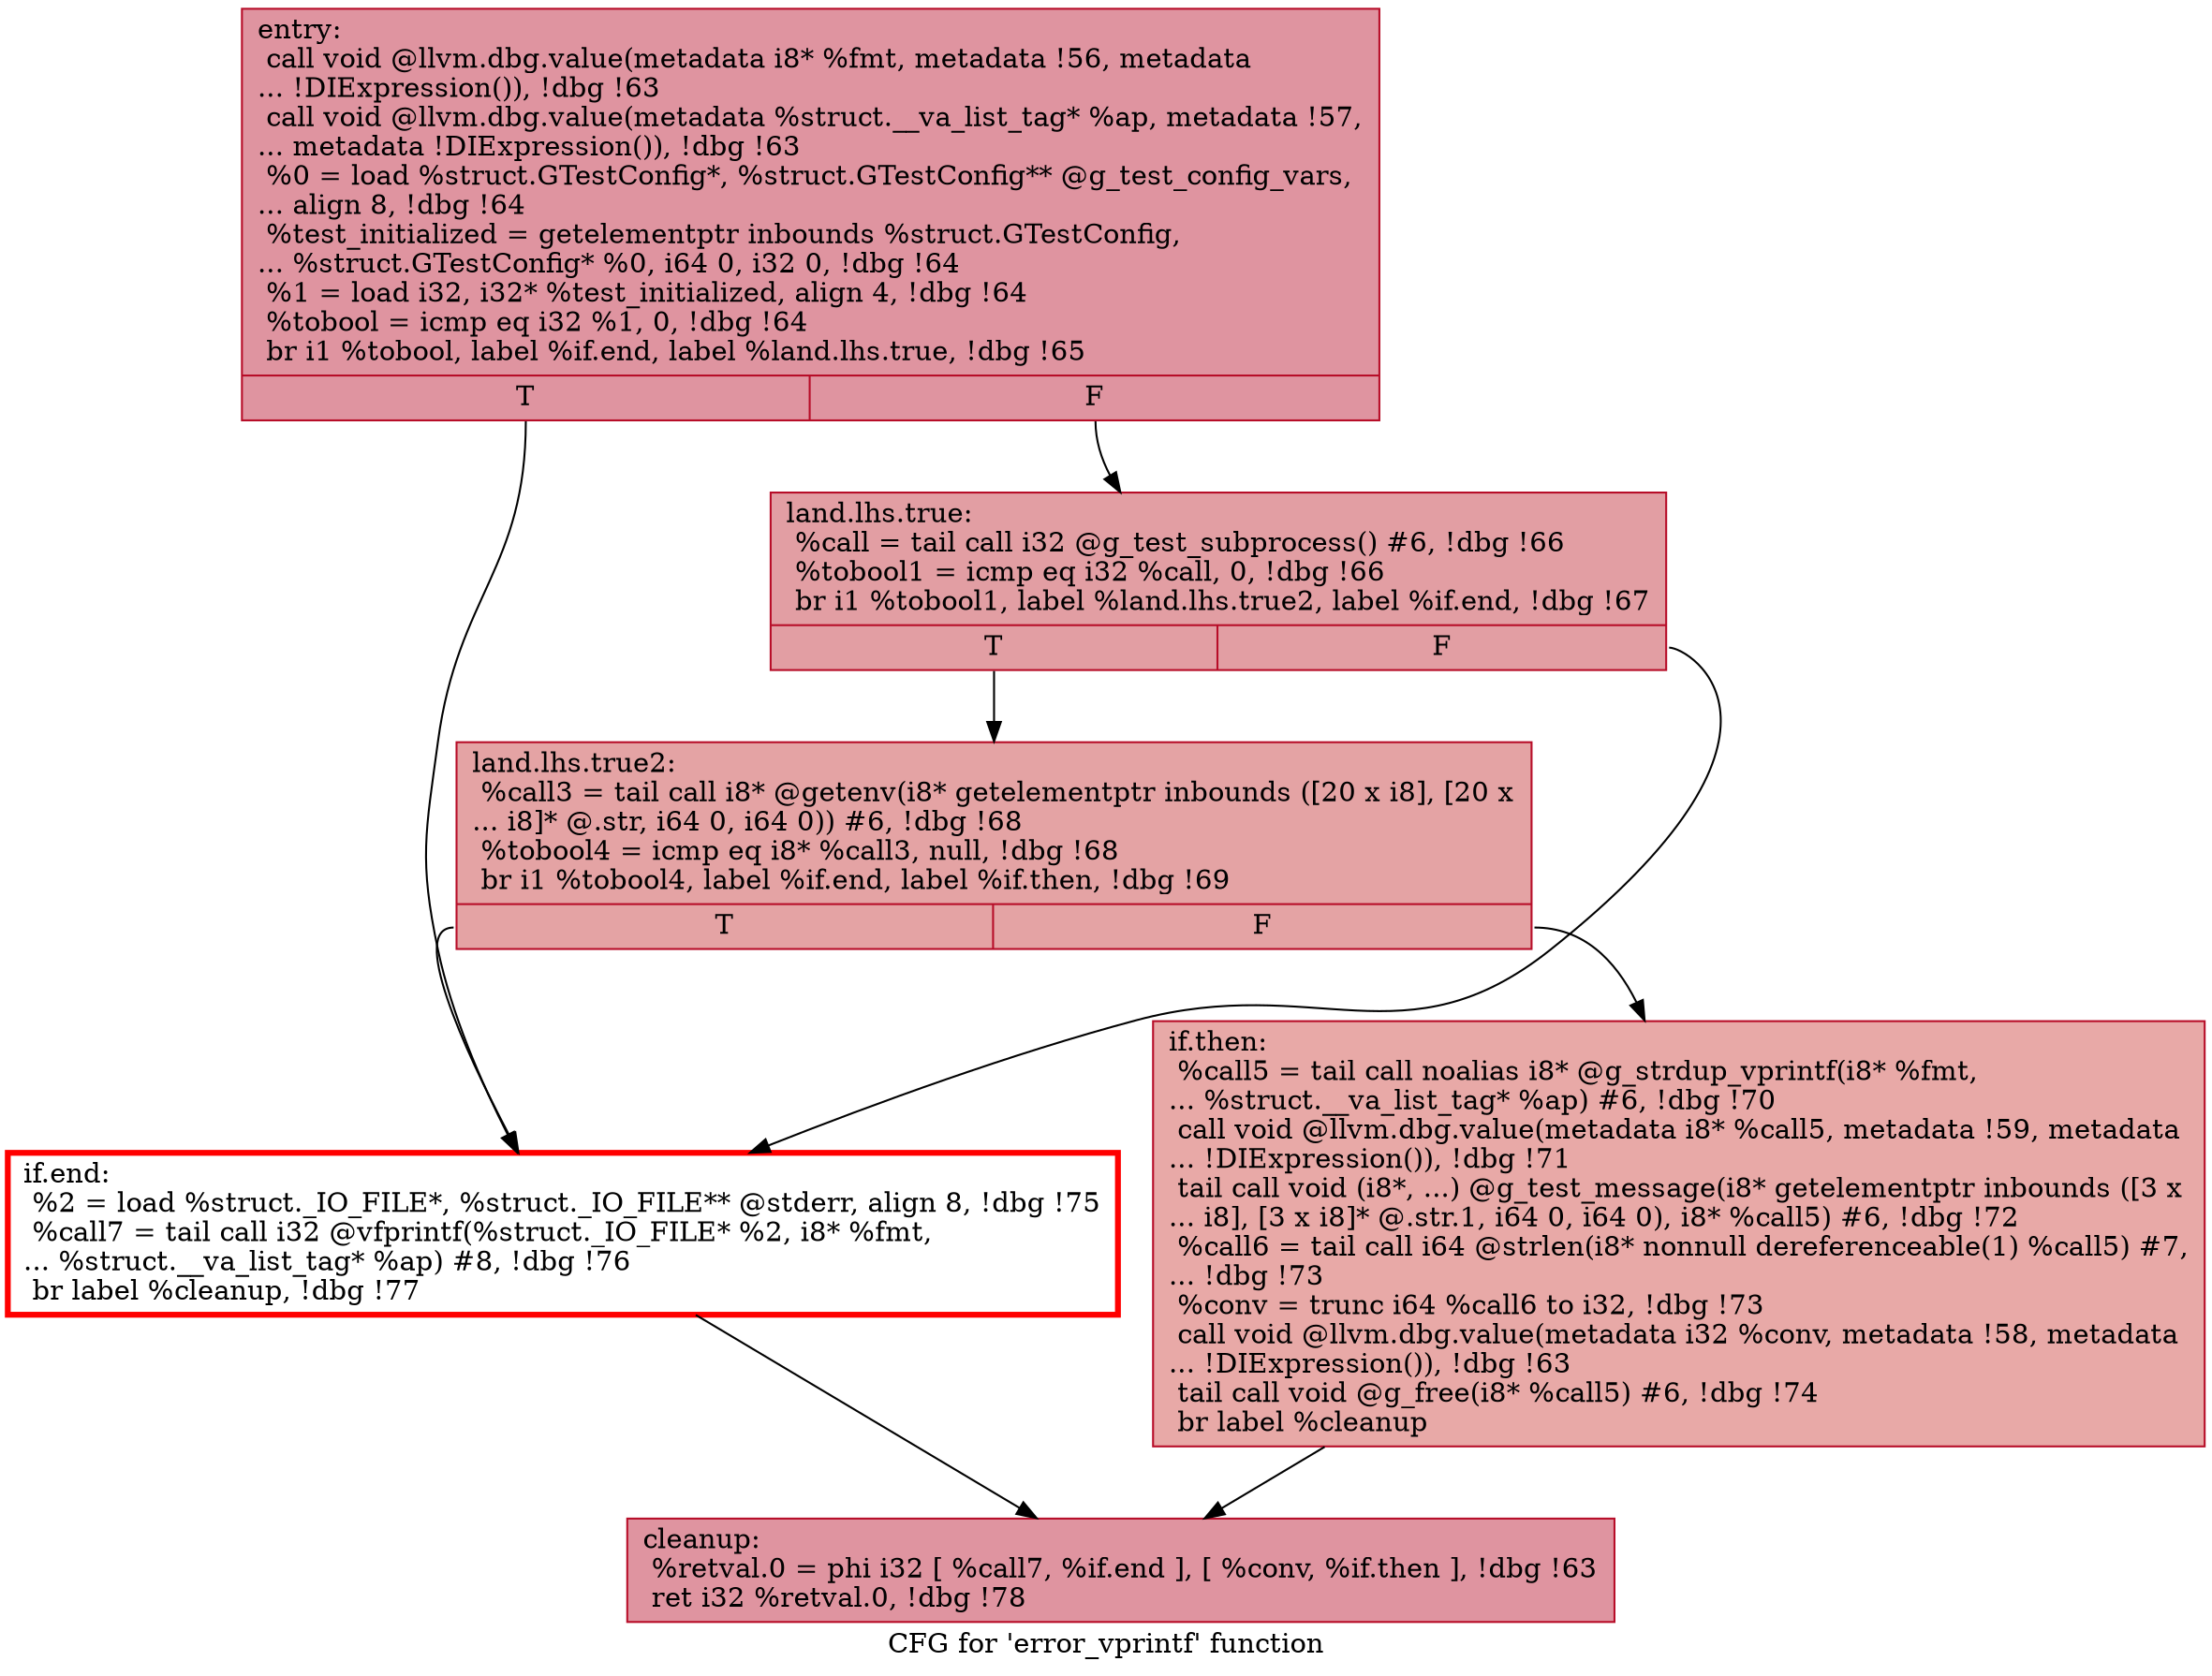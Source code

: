 digraph "CFG for 'error_vprintf' function" {
	label="CFG for 'error_vprintf' function";

	Node0x562cc5489ad0 [shape=record,color="#b70d28ff", style=filled, fillcolor="#b70d2870",label="{entry:\l  call void @llvm.dbg.value(metadata i8* %fmt, metadata !56, metadata\l... !DIExpression()), !dbg !63\l  call void @llvm.dbg.value(metadata %struct.__va_list_tag* %ap, metadata !57,\l... metadata !DIExpression()), !dbg !63\l  %0 = load %struct.GTestConfig*, %struct.GTestConfig** @g_test_config_vars,\l... align 8, !dbg !64\l  %test_initialized = getelementptr inbounds %struct.GTestConfig,\l... %struct.GTestConfig* %0, i64 0, i32 0, !dbg !64\l  %1 = load i32, i32* %test_initialized, align 4, !dbg !64\l  %tobool = icmp eq i32 %1, 0, !dbg !64\l  br i1 %tobool, label %if.end, label %land.lhs.true, !dbg !65\l|{<s0>T|<s1>F}}"];
	Node0x562cc5489ad0:s0 -> Node0x562cc5b1f140;
	Node0x562cc5489ad0:s1 -> Node0x562cc5b1f260;
	Node0x562cc5b1f260 [shape=record,color="#b70d28ff", style=filled, fillcolor="#be242e70",label="{land.lhs.true:                                    \l  %call = tail call i32 @g_test_subprocess() #6, !dbg !66\l  %tobool1 = icmp eq i32 %call, 0, !dbg !66\l  br i1 %tobool1, label %land.lhs.true2, label %if.end, !dbg !67\l|{<s0>T|<s1>F}}"];
	Node0x562cc5b1f260:s0 -> Node0x562cc5b1f1b0;
	Node0x562cc5b1f260:s1 -> Node0x562cc5b1f140;
	Node0x562cc5b1f1b0 [shape=record,color="#b70d28ff", style=filled, fillcolor="#c32e3170",label="{land.lhs.true2:                                   \l  %call3 = tail call i8* @getenv(i8* getelementptr inbounds ([20 x i8], [20 x\l... i8]* @.str, i64 0, i64 0)) #6, !dbg !68\l  %tobool4 = icmp eq i8* %call3, null, !dbg !68\l  br i1 %tobool4, label %if.end, label %if.then, !dbg !69\l|{<s0>T|<s1>F}}"];
	Node0x562cc5b1f1b0:s0 -> Node0x562cc5b1f140;
	Node0x562cc5b1f1b0:s1 -> Node0x562cc5b1f0f0;
	Node0x562cc5b1f0f0 [shape=record,color="#b70d28ff", style=filled, fillcolor="#ca3b3770",label="{if.then:                                          \l  %call5 = tail call noalias i8* @g_strdup_vprintf(i8* %fmt,\l... %struct.__va_list_tag* %ap) #6, !dbg !70\l  call void @llvm.dbg.value(metadata i8* %call5, metadata !59, metadata\l... !DIExpression()), !dbg !71\l  tail call void (i8*, ...) @g_test_message(i8* getelementptr inbounds ([3 x\l... i8], [3 x i8]* @.str.1, i64 0, i64 0), i8* %call5) #6, !dbg !72\l  %call6 = tail call i64 @strlen(i8* nonnull dereferenceable(1) %call5) #7,\l... !dbg !73\l  %conv = trunc i64 %call6 to i32, !dbg !73\l  call void @llvm.dbg.value(metadata i32 %conv, metadata !58, metadata\l... !DIExpression()), !dbg !63\l  tail call void @g_free(i8* %call5) #6, !dbg !74\l  br label %cleanup\l}"];
	Node0x562cc5b1f0f0 -> Node0x562cc5a947f0;
	Node0x562cc5b1f140 [shape=record,penwidth=3.0, color="red",label="{if.end:                                           \l  %2 = load %struct._IO_FILE*, %struct._IO_FILE** @stderr, align 8, !dbg !75\l  %call7 = tail call i32 @vfprintf(%struct._IO_FILE* %2, i8* %fmt,\l... %struct.__va_list_tag* %ap) #8, !dbg !76\l  br label %cleanup, !dbg !77\l}"];
	Node0x562cc5b1f140 -> Node0x562cc5a947f0;
	Node0x562cc5a947f0 [shape=record,color="#b70d28ff", style=filled, fillcolor="#b70d2870",label="{cleanup:                                          \l  %retval.0 = phi i32 [ %call7, %if.end ], [ %conv, %if.then ], !dbg !63\l  ret i32 %retval.0, !dbg !78\l}"];
}
